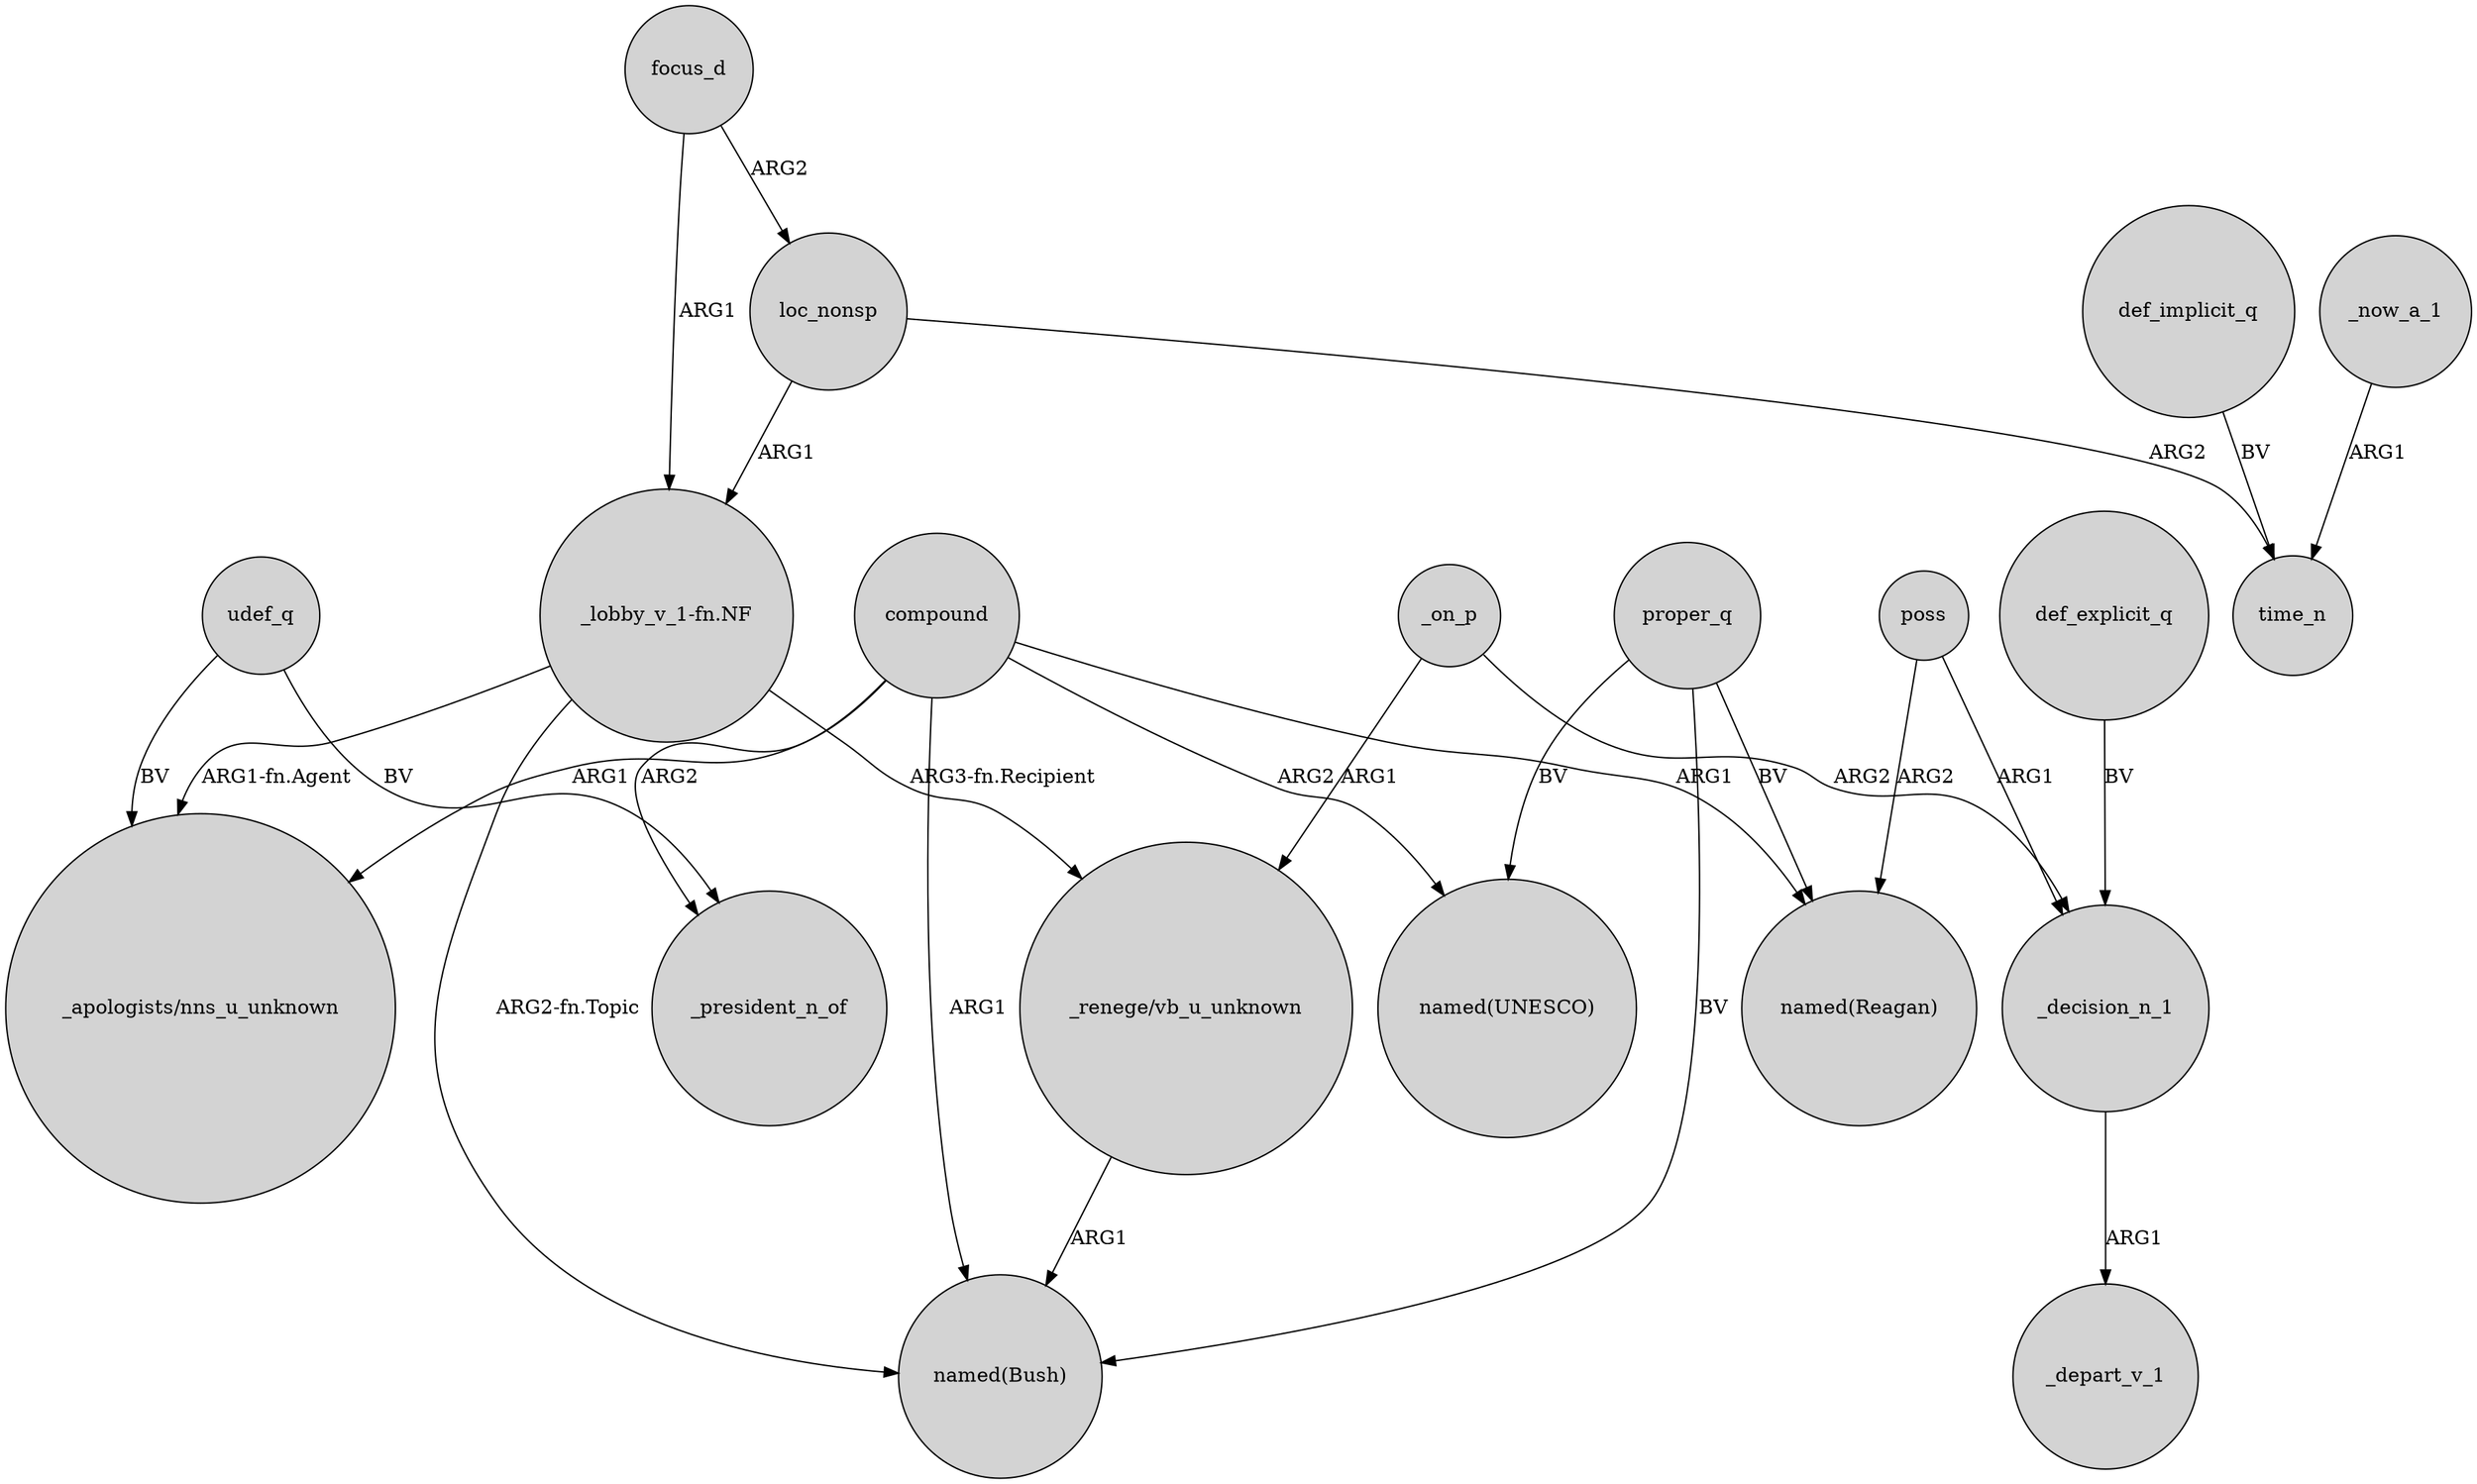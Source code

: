 digraph {
	node [shape=circle style=filled]
	compound -> "_apologists/nns_u_unknown" [label=ARG1]
	focus_d -> loc_nonsp [label=ARG2]
	compound -> "named(Reagan)" [label=ARG1]
	compound -> _president_n_of [label=ARG2]
	udef_q -> "_apologists/nns_u_unknown" [label=BV]
	loc_nonsp -> time_n [label=ARG2]
	proper_q -> "named(UNESCO)" [label=BV]
	_on_p -> _decision_n_1 [label=ARG2]
	udef_q -> _president_n_of [label=BV]
	def_explicit_q -> _decision_n_1 [label=BV]
	poss -> _decision_n_1 [label=ARG1]
	loc_nonsp -> "_lobby_v_1-fn.NF" [label=ARG1]
	_now_a_1 -> time_n [label=ARG1]
	proper_q -> "named(Bush)" [label=BV]
	_on_p -> "_renege/vb_u_unknown" [label=ARG1]
	"_lobby_v_1-fn.NF" -> "_renege/vb_u_unknown" [label="ARG3-fn.Recipient"]
	compound -> "named(UNESCO)" [label=ARG2]
	proper_q -> "named(Reagan)" [label=BV]
	"_lobby_v_1-fn.NF" -> "_apologists/nns_u_unknown" [label="ARG1-fn.Agent"]
	_decision_n_1 -> _depart_v_1 [label=ARG1]
	"_lobby_v_1-fn.NF" -> "named(Bush)" [label="ARG2-fn.Topic"]
	poss -> "named(Reagan)" [label=ARG2]
	focus_d -> "_lobby_v_1-fn.NF" [label=ARG1]
	"_renege/vb_u_unknown" -> "named(Bush)" [label=ARG1]
	def_implicit_q -> time_n [label=BV]
	compound -> "named(Bush)" [label=ARG1]
}
